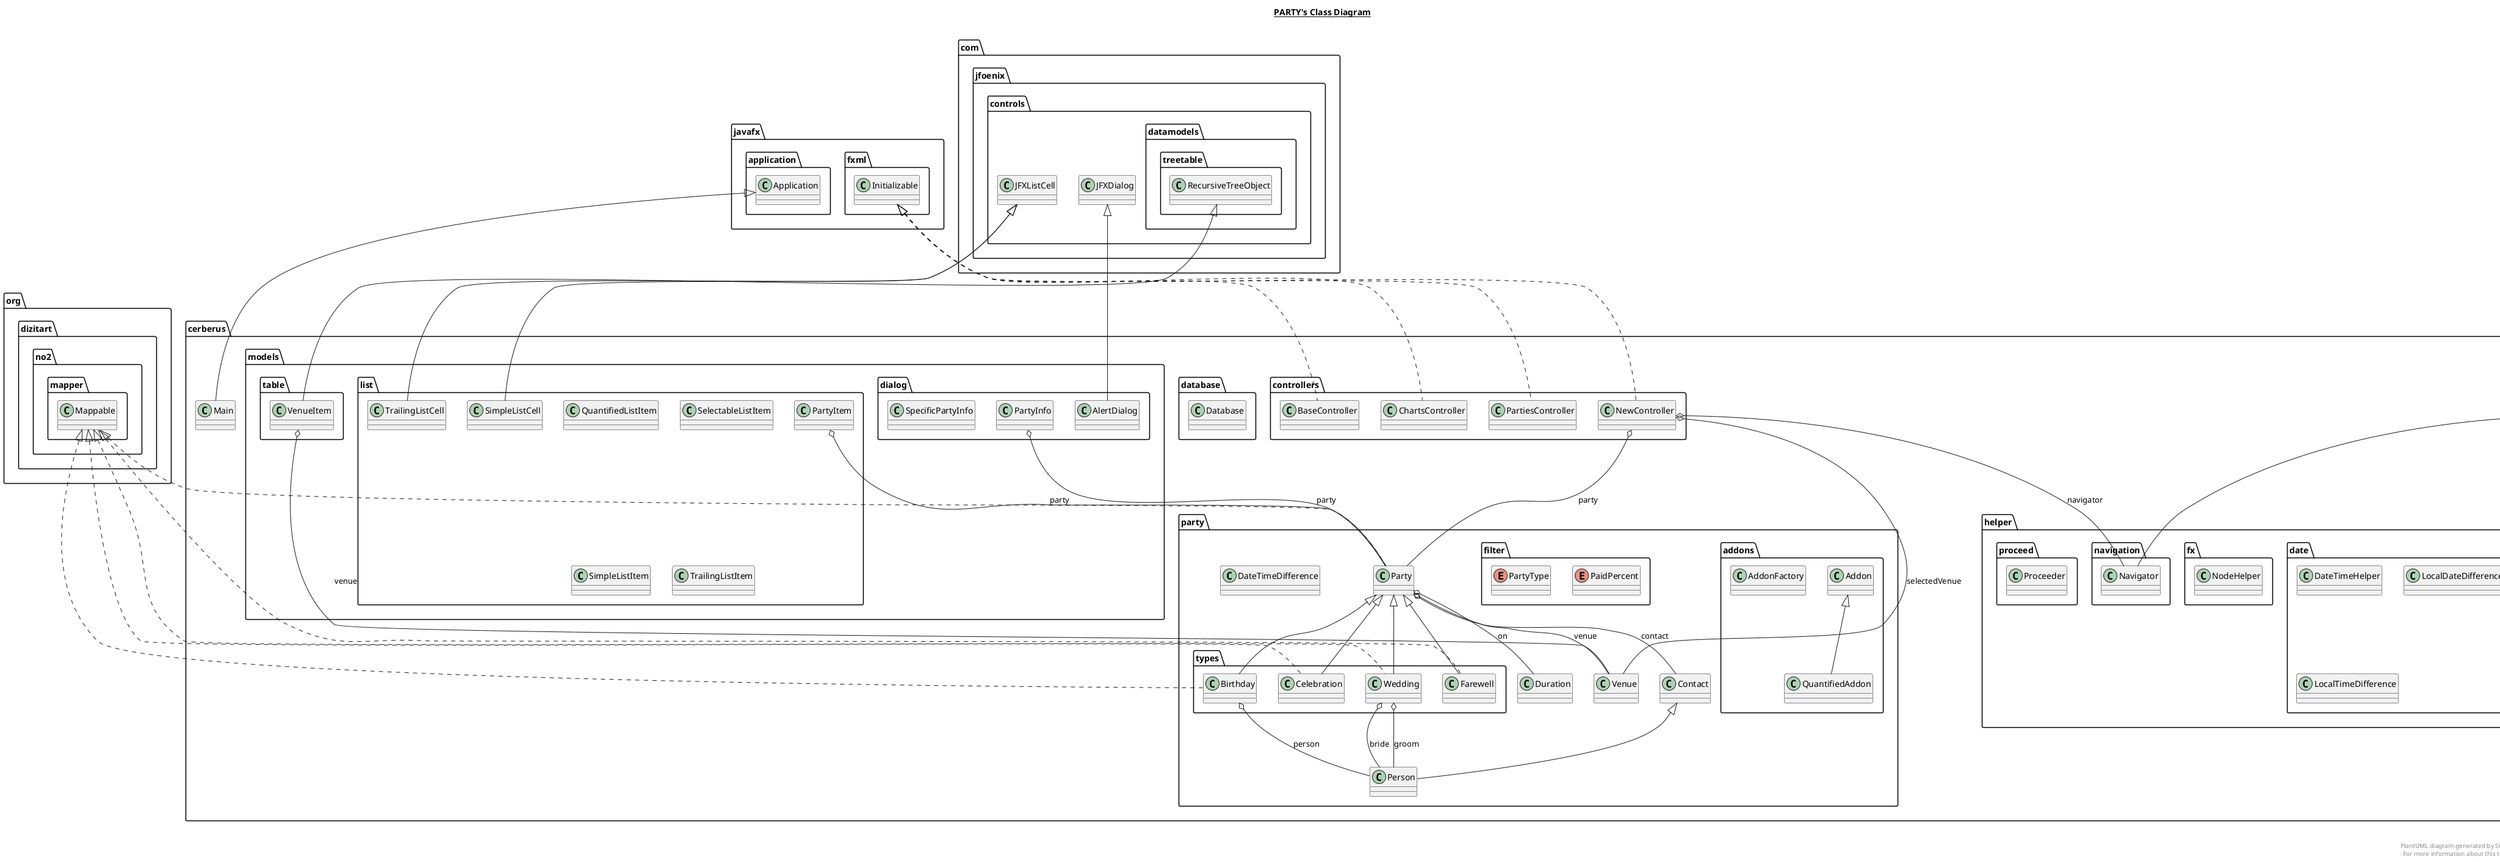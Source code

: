 @startuml

title __PARTY's Class Diagram__\n

  namespace cerberus {
    class cerberus.Main {
    }
  }
  

  namespace cerberus {
    namespace controllers {
      class cerberus.controllers.BaseController {
      }
    }
  }
  

  namespace cerberus {
    namespace controllers {
      class cerberus.controllers.ChartsController {
      }
    }
  }
  

  namespace cerberus {
    namespace controllers {
      class cerberus.controllers.NewController {
      }
    }
  }
  

  namespace cerberus {
    namespace controllers {
      class cerberus.controllers.PartiesController {
      }
    }
  }
  

  namespace cerberus {
    namespace database {
      class cerberus.database.Database {
      }
    }
  }
  

  namespace cerberus {
    namespace helper.date {
      class cerberus.helper.date.DateTimeHelper {
      }
    }
  }
  

  namespace cerberus {
    namespace helper.date {
      class cerberus.helper.date.LocalDateDifference {
      }
    }
  }
  

  namespace cerberus {
    namespace helper.date {
      class cerberus.helper.date.LocalTimeDifference {
      }
    }
  }
  

  namespace cerberus {
    namespace helper.fx {
      class cerberus.helper.fx.NodeHelper {
      }
    }
  }
  

  namespace cerberus {
    namespace helper.navigation {
      class cerberus.helper.navigation.Navigator {
      }
    }
  }
  

  namespace cerberus {
    namespace helper.proceed {
      class cerberus.helper.proceed.Proceeder {
      }
    }
  }
  

  namespace cerberus {
    namespace models.dialog {
      class cerberus.models.dialog.AlertDialog {
      }
    }
  }
  

  namespace cerberus {
    namespace models.dialog {
      class cerberus.models.dialog.PartyInfo {
      }
    }
  }
  

  namespace cerberus {
    namespace models.dialog {
      class cerberus.models.dialog.SpecificPartyInfo {
      }
    }
  }
  

  namespace cerberus {
    namespace models.list {
      class cerberus.models.list.PartyItem {
      }
    }
  }
  

  namespace cerberus {
    namespace models.list {
      class cerberus.models.list.QuantifiedListItem {
      }
    }
  }
  

  namespace cerberus {
    namespace models.list {
      class cerberus.models.list.SelectableListItem {
      }
    }
  }
  

  namespace cerberus {
    namespace models.list {
      class cerberus.models.list.SimpleListCell {
      }
    }
  }
  

  namespace cerberus {
    namespace models.list {
      class cerberus.models.list.SimpleListItem {
      }
    }
  }
  

  namespace cerberus {
    namespace models.list {
      class cerberus.models.list.TrailingListCell {
      }
    }
  }
  

  namespace cerberus {
    namespace models.list {
      class cerberus.models.list.TrailingListItem {
      }
    }
  }
  

  namespace cerberus {
    namespace models.table {
      class cerberus.models.table.VenueItem {
      }
    }
  }
  

  namespace cerberus {
    namespace party {
      class cerberus.party.Contact {
      }
    }
  }
  

  namespace cerberus {
    namespace party {
      class cerberus.party.DateTimeDifference {
      }
    }
  }
  

  namespace cerberus {
    namespace party {
      class cerberus.party.Duration {
      }
    }
  }
  

  namespace cerberus {
    namespace party {
      class cerberus.party.Party {
      }
    }
  }
  

  namespace cerberus {
    namespace party {
      class cerberus.party.Person {
      }
    }
  }
  

  namespace cerberus {
    namespace party {
      class cerberus.party.Venue {
      }
    }
  }
  

  namespace cerberus {
    namespace party {
      namespace addons {
        class cerberus.party.addons.Addon {
        }
      }
    }
  }
  

  namespace cerberus {
    namespace party {
      namespace addons {
        class cerberus.party.addons.AddonFactory {
        }
      }
    }
  }
  

  namespace cerberus {
    namespace party {
      namespace addons {
        class cerberus.party.addons.QuantifiedAddon {
        }
      }
    }
  }
  

  namespace cerberus {
    namespace party {
      namespace filter {
        enum PaidPercent {
        }
      }
    }
  }
  

  namespace cerberus {
    namespace party {
      namespace filter {
        enum PartyType {
        }
      }
    }
  }
  

  namespace cerberus {
    namespace party {
      namespace types {
        class cerberus.party.types.Birthday {
        }
      }
    }
  }
  

  namespace cerberus {
    namespace party {
      namespace types {
        class cerberus.party.types.Celebration {
        }
      }
    }
  }
  

  namespace cerberus {
    namespace party {
      namespace types {
        class cerberus.party.types.Farewell {
        }
      }
    }
  }
  

  namespace cerberus {
    namespace party {
      namespace types {
        class cerberus.party.types.Wedding {
        }
      }
    }
  }
  

  cerberus.Main -up-|> javafx.application.Application
  cerberus.controllers.BaseController .up.|> javafx.fxml.Initializable
  cerberus.controllers.ChartsController .up.|> javafx.fxml.Initializable
  cerberus.controllers.NewController .up.|> javafx.fxml.Initializable
  cerberus.controllers.NewController o-- cerberus.party.Venue : selectedVenue
  cerberus.controllers.NewController o-- cerberus.helper.navigation.Navigator : navigator
  cerberus.controllers.NewController o-- cerberus.party.Party : party
  cerberus.controllers.PartiesController .up.|> javafx.fxml.Initializable
  cerberus.helper.navigation.Navigator -up-|> java.util.Stack
  cerberus.models.dialog.AlertDialog -up-|> com.jfoenix.controls.JFXDialog
  cerberus.models.dialog.PartyInfo o-- cerberus.party.Party : party
  cerberus.models.list.PartyItem o-- cerberus.party.Party : party
  cerberus.models.list.SimpleListCell -up-|> com.jfoenix.controls.JFXListCell
  cerberus.models.list.TrailingListCell -up-|> com.jfoenix.controls.JFXListCell
  cerberus.models.table.VenueItem -up-|> com.jfoenix.controls.datamodels.treetable.RecursiveTreeObject
  cerberus.models.table.VenueItem o-- cerberus.party.Venue : venue
  cerberus.party.Party .up.|> org.dizitart.no2.mapper.Mappable
  cerberus.party.Party o-- cerberus.party.Contact : contact
  cerberus.party.Party o-- cerberus.party.Duration : on
  cerberus.party.Party o-- cerberus.party.Venue : venue
  cerberus.party.Person -up-|> cerberus.party.Contact
  cerberus.party.addons.QuantifiedAddon -up-|> cerberus.party.addons.Addon
  cerberus.party.types.Birthday .up.|> org.dizitart.no2.mapper.Mappable
  cerberus.party.types.Birthday -up-|> cerberus.party.Party
  cerberus.party.types.Birthday o-- cerberus.party.Person : person
  cerberus.party.types.Celebration .up.|> org.dizitart.no2.mapper.Mappable
  cerberus.party.types.Celebration -up-|> cerberus.party.Party
  cerberus.party.types.Farewell .up.|> org.dizitart.no2.mapper.Mappable
  cerberus.party.types.Farewell -up-|> cerberus.party.Party
  cerberus.party.types.Wedding .up.|> org.dizitart.no2.mapper.Mappable
  cerberus.party.types.Wedding -up-|> cerberus.party.Party
  cerberus.party.types.Wedding o-- cerberus.party.Person : bride
  cerberus.party.types.Wedding o-- cerberus.party.Person : groom


right footer


PlantUML diagram generated by SketchIt! (https://bitbucket.org/pmesmeur/sketch.it)
For more information about this tool, please contact philippe.mesmeur@gmail.com
endfooter

@enduml

